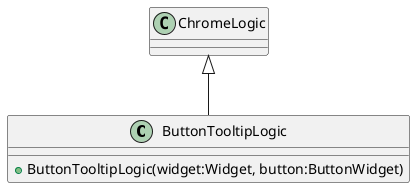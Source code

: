 @startuml
class ButtonTooltipLogic {
    + ButtonTooltipLogic(widget:Widget, button:ButtonWidget)
}
ChromeLogic <|-- ButtonTooltipLogic
@enduml
